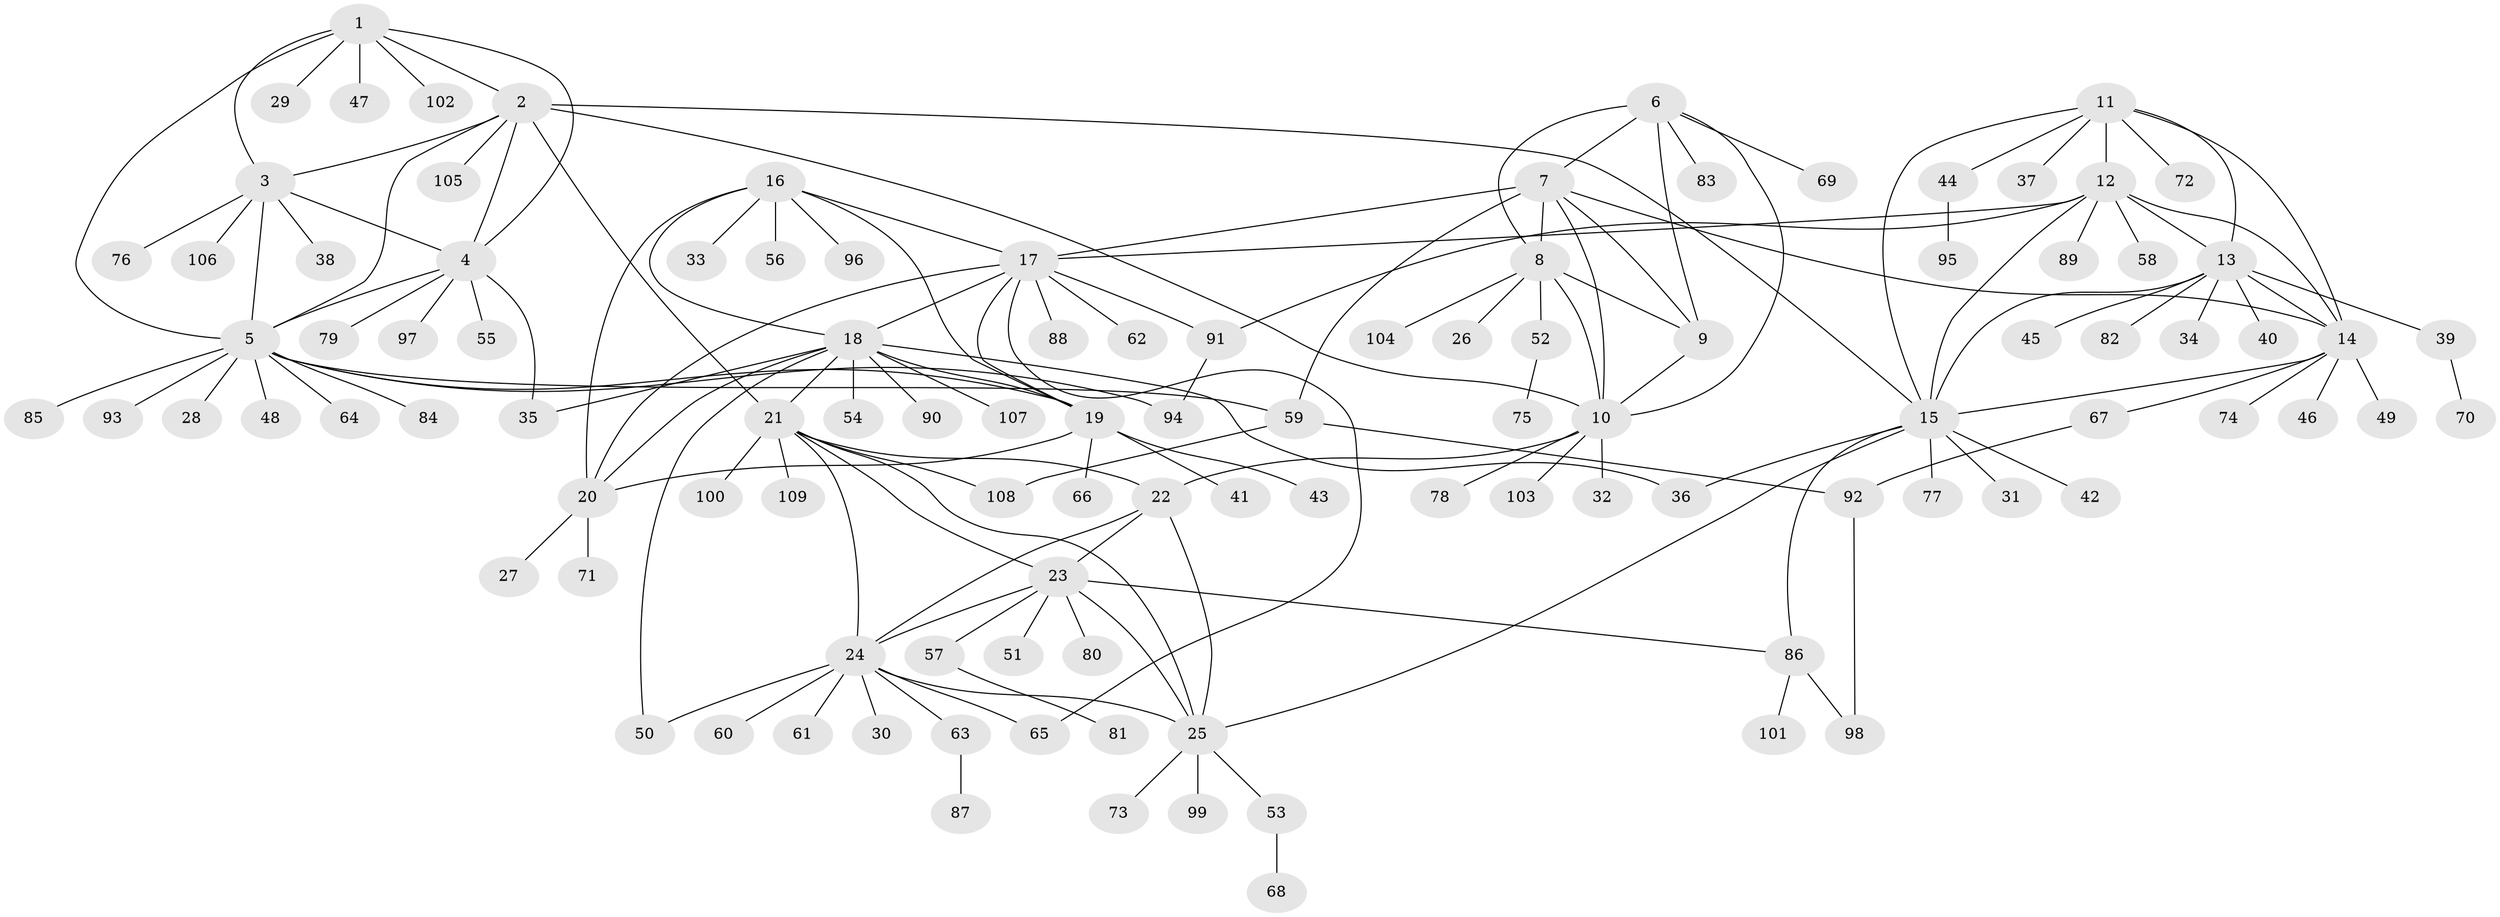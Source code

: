 // Generated by graph-tools (version 1.1) at 2025/11/02/27/25 16:11:32]
// undirected, 109 vertices, 155 edges
graph export_dot {
graph [start="1"]
  node [color=gray90,style=filled];
  1;
  2;
  3;
  4;
  5;
  6;
  7;
  8;
  9;
  10;
  11;
  12;
  13;
  14;
  15;
  16;
  17;
  18;
  19;
  20;
  21;
  22;
  23;
  24;
  25;
  26;
  27;
  28;
  29;
  30;
  31;
  32;
  33;
  34;
  35;
  36;
  37;
  38;
  39;
  40;
  41;
  42;
  43;
  44;
  45;
  46;
  47;
  48;
  49;
  50;
  51;
  52;
  53;
  54;
  55;
  56;
  57;
  58;
  59;
  60;
  61;
  62;
  63;
  64;
  65;
  66;
  67;
  68;
  69;
  70;
  71;
  72;
  73;
  74;
  75;
  76;
  77;
  78;
  79;
  80;
  81;
  82;
  83;
  84;
  85;
  86;
  87;
  88;
  89;
  90;
  91;
  92;
  93;
  94;
  95;
  96;
  97;
  98;
  99;
  100;
  101;
  102;
  103;
  104;
  105;
  106;
  107;
  108;
  109;
  1 -- 2;
  1 -- 3;
  1 -- 4;
  1 -- 5;
  1 -- 29;
  1 -- 47;
  1 -- 102;
  2 -- 3;
  2 -- 4;
  2 -- 5;
  2 -- 10;
  2 -- 15;
  2 -- 21;
  2 -- 105;
  3 -- 4;
  3 -- 5;
  3 -- 38;
  3 -- 76;
  3 -- 106;
  4 -- 5;
  4 -- 35;
  4 -- 55;
  4 -- 79;
  4 -- 97;
  5 -- 19;
  5 -- 28;
  5 -- 48;
  5 -- 59;
  5 -- 64;
  5 -- 84;
  5 -- 85;
  5 -- 93;
  5 -- 94;
  6 -- 7;
  6 -- 8;
  6 -- 9;
  6 -- 10;
  6 -- 69;
  6 -- 83;
  7 -- 8;
  7 -- 9;
  7 -- 10;
  7 -- 14;
  7 -- 17;
  7 -- 59;
  8 -- 9;
  8 -- 10;
  8 -- 26;
  8 -- 52;
  8 -- 104;
  9 -- 10;
  10 -- 22;
  10 -- 32;
  10 -- 78;
  10 -- 103;
  11 -- 12;
  11 -- 13;
  11 -- 14;
  11 -- 15;
  11 -- 37;
  11 -- 44;
  11 -- 72;
  12 -- 13;
  12 -- 14;
  12 -- 15;
  12 -- 17;
  12 -- 58;
  12 -- 89;
  12 -- 91;
  13 -- 14;
  13 -- 15;
  13 -- 34;
  13 -- 39;
  13 -- 40;
  13 -- 45;
  13 -- 82;
  14 -- 15;
  14 -- 46;
  14 -- 49;
  14 -- 67;
  14 -- 74;
  15 -- 25;
  15 -- 31;
  15 -- 36;
  15 -- 42;
  15 -- 77;
  15 -- 86;
  16 -- 17;
  16 -- 18;
  16 -- 19;
  16 -- 20;
  16 -- 33;
  16 -- 56;
  16 -- 96;
  17 -- 18;
  17 -- 19;
  17 -- 20;
  17 -- 62;
  17 -- 65;
  17 -- 88;
  17 -- 91;
  18 -- 19;
  18 -- 20;
  18 -- 21;
  18 -- 35;
  18 -- 36;
  18 -- 50;
  18 -- 54;
  18 -- 90;
  18 -- 107;
  19 -- 20;
  19 -- 41;
  19 -- 43;
  19 -- 66;
  20 -- 27;
  20 -- 71;
  21 -- 22;
  21 -- 23;
  21 -- 24;
  21 -- 25;
  21 -- 100;
  21 -- 108;
  21 -- 109;
  22 -- 23;
  22 -- 24;
  22 -- 25;
  23 -- 24;
  23 -- 25;
  23 -- 51;
  23 -- 57;
  23 -- 80;
  23 -- 86;
  24 -- 25;
  24 -- 30;
  24 -- 50;
  24 -- 60;
  24 -- 61;
  24 -- 63;
  24 -- 65;
  25 -- 53;
  25 -- 73;
  25 -- 99;
  39 -- 70;
  44 -- 95;
  52 -- 75;
  53 -- 68;
  57 -- 81;
  59 -- 92;
  59 -- 108;
  63 -- 87;
  67 -- 92;
  86 -- 98;
  86 -- 101;
  91 -- 94;
  92 -- 98;
}
